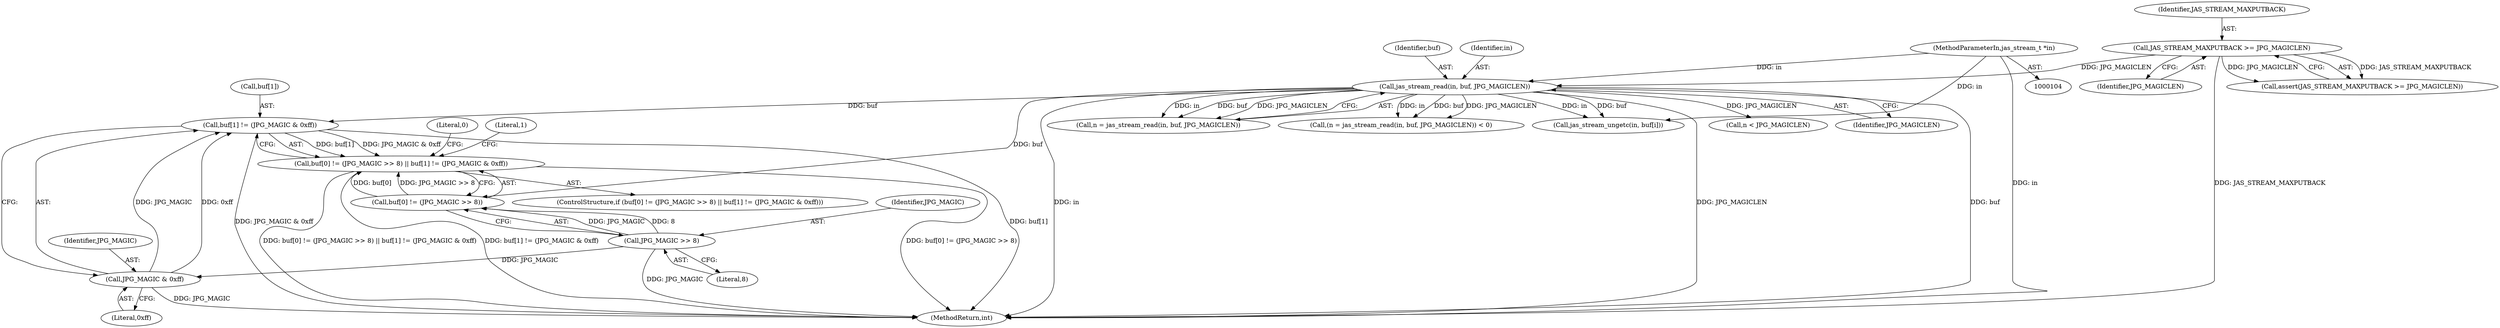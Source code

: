 digraph "0_jasper_d42b2388f7f8e0332c846675133acea151fc557a_41@array" {
"1000168" [label="(Call,buf[1] != (JPG_MAGIC & 0xff))"];
"1000118" [label="(Call,jas_stream_read(in, buf, JPG_MAGICLEN))"];
"1000105" [label="(MethodParameterIn,jas_stream_t *in)"];
"1000111" [label="(Call,JAS_STREAM_MAXPUTBACK >= JPG_MAGICLEN)"];
"1000172" [label="(Call,JPG_MAGIC & 0xff)"];
"1000165" [label="(Call,JPG_MAGIC >> 8)"];
"1000160" [label="(Call,buf[0] != (JPG_MAGIC >> 8) || buf[1] != (JPG_MAGIC & 0xff))"];
"1000116" [label="(Call,n = jas_stream_read(in, buf, JPG_MAGICLEN))"];
"1000111" [label="(Call,JAS_STREAM_MAXPUTBACK >= JPG_MAGICLEN)"];
"1000167" [label="(Literal,8)"];
"1000120" [label="(Identifier,buf)"];
"1000115" [label="(Call,(n = jas_stream_read(in, buf, JPG_MAGICLEN)) < 0)"];
"1000110" [label="(Call,assert(JAS_STREAM_MAXPUTBACK >= JPG_MAGICLEN))"];
"1000180" [label="(Literal,0)"];
"1000166" [label="(Identifier,JPG_MAGIC)"];
"1000119" [label="(Identifier,in)"];
"1000174" [label="(Literal,0xff)"];
"1000118" [label="(Call,jas_stream_read(in, buf, JPG_MAGICLEN))"];
"1000141" [label="(Call,jas_stream_ungetc(in, buf[i]))"];
"1000113" [label="(Identifier,JPG_MAGICLEN)"];
"1000178" [label="(Literal,1)"];
"1000173" [label="(Identifier,JPG_MAGIC)"];
"1000168" [label="(Call,buf[1] != (JPG_MAGIC & 0xff))"];
"1000152" [label="(Call,n < JPG_MAGICLEN)"];
"1000112" [label="(Identifier,JAS_STREAM_MAXPUTBACK)"];
"1000159" [label="(ControlStructure,if (buf[0] != (JPG_MAGIC >> 8) || buf[1] != (JPG_MAGIC & 0xff)))"];
"1000165" [label="(Call,JPG_MAGIC >> 8)"];
"1000172" [label="(Call,JPG_MAGIC & 0xff)"];
"1000161" [label="(Call,buf[0] != (JPG_MAGIC >> 8))"];
"1000181" [label="(MethodReturn,int)"];
"1000169" [label="(Call,buf[1])"];
"1000160" [label="(Call,buf[0] != (JPG_MAGIC >> 8) || buf[1] != (JPG_MAGIC & 0xff))"];
"1000105" [label="(MethodParameterIn,jas_stream_t *in)"];
"1000121" [label="(Identifier,JPG_MAGICLEN)"];
"1000168" -> "1000160"  [label="AST: "];
"1000168" -> "1000172"  [label="CFG: "];
"1000169" -> "1000168"  [label="AST: "];
"1000172" -> "1000168"  [label="AST: "];
"1000160" -> "1000168"  [label="CFG: "];
"1000168" -> "1000181"  [label="DDG: buf[1]"];
"1000168" -> "1000181"  [label="DDG: JPG_MAGIC & 0xff"];
"1000168" -> "1000160"  [label="DDG: buf[1]"];
"1000168" -> "1000160"  [label="DDG: JPG_MAGIC & 0xff"];
"1000118" -> "1000168"  [label="DDG: buf"];
"1000172" -> "1000168"  [label="DDG: JPG_MAGIC"];
"1000172" -> "1000168"  [label="DDG: 0xff"];
"1000118" -> "1000116"  [label="AST: "];
"1000118" -> "1000121"  [label="CFG: "];
"1000119" -> "1000118"  [label="AST: "];
"1000120" -> "1000118"  [label="AST: "];
"1000121" -> "1000118"  [label="AST: "];
"1000116" -> "1000118"  [label="CFG: "];
"1000118" -> "1000181"  [label="DDG: in"];
"1000118" -> "1000181"  [label="DDG: JPG_MAGICLEN"];
"1000118" -> "1000181"  [label="DDG: buf"];
"1000118" -> "1000115"  [label="DDG: in"];
"1000118" -> "1000115"  [label="DDG: buf"];
"1000118" -> "1000115"  [label="DDG: JPG_MAGICLEN"];
"1000118" -> "1000116"  [label="DDG: in"];
"1000118" -> "1000116"  [label="DDG: buf"];
"1000118" -> "1000116"  [label="DDG: JPG_MAGICLEN"];
"1000105" -> "1000118"  [label="DDG: in"];
"1000111" -> "1000118"  [label="DDG: JPG_MAGICLEN"];
"1000118" -> "1000141"  [label="DDG: in"];
"1000118" -> "1000141"  [label="DDG: buf"];
"1000118" -> "1000152"  [label="DDG: JPG_MAGICLEN"];
"1000118" -> "1000161"  [label="DDG: buf"];
"1000105" -> "1000104"  [label="AST: "];
"1000105" -> "1000181"  [label="DDG: in"];
"1000105" -> "1000141"  [label="DDG: in"];
"1000111" -> "1000110"  [label="AST: "];
"1000111" -> "1000113"  [label="CFG: "];
"1000112" -> "1000111"  [label="AST: "];
"1000113" -> "1000111"  [label="AST: "];
"1000110" -> "1000111"  [label="CFG: "];
"1000111" -> "1000181"  [label="DDG: JAS_STREAM_MAXPUTBACK"];
"1000111" -> "1000110"  [label="DDG: JAS_STREAM_MAXPUTBACK"];
"1000111" -> "1000110"  [label="DDG: JPG_MAGICLEN"];
"1000172" -> "1000174"  [label="CFG: "];
"1000173" -> "1000172"  [label="AST: "];
"1000174" -> "1000172"  [label="AST: "];
"1000172" -> "1000181"  [label="DDG: JPG_MAGIC"];
"1000165" -> "1000172"  [label="DDG: JPG_MAGIC"];
"1000165" -> "1000161"  [label="AST: "];
"1000165" -> "1000167"  [label="CFG: "];
"1000166" -> "1000165"  [label="AST: "];
"1000167" -> "1000165"  [label="AST: "];
"1000161" -> "1000165"  [label="CFG: "];
"1000165" -> "1000181"  [label="DDG: JPG_MAGIC"];
"1000165" -> "1000161"  [label="DDG: JPG_MAGIC"];
"1000165" -> "1000161"  [label="DDG: 8"];
"1000160" -> "1000159"  [label="AST: "];
"1000160" -> "1000161"  [label="CFG: "];
"1000161" -> "1000160"  [label="AST: "];
"1000178" -> "1000160"  [label="CFG: "];
"1000180" -> "1000160"  [label="CFG: "];
"1000160" -> "1000181"  [label="DDG: buf[0] != (JPG_MAGIC >> 8) || buf[1] != (JPG_MAGIC & 0xff)"];
"1000160" -> "1000181"  [label="DDG: buf[1] != (JPG_MAGIC & 0xff)"];
"1000160" -> "1000181"  [label="DDG: buf[0] != (JPG_MAGIC >> 8)"];
"1000161" -> "1000160"  [label="DDG: buf[0]"];
"1000161" -> "1000160"  [label="DDG: JPG_MAGIC >> 8"];
}
